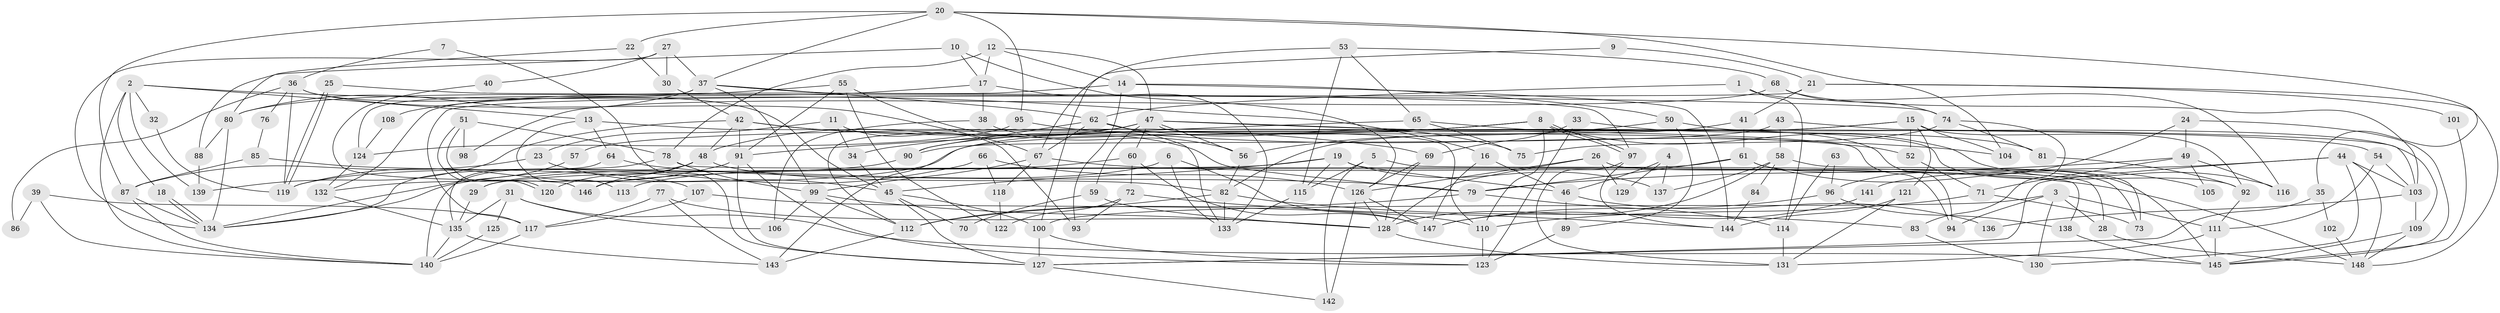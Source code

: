// coarse degree distribution, {4: 0.18446601941747573, 6: 0.14563106796116504, 8: 0.04854368932038835, 3: 0.21359223300970873, 2: 0.11650485436893204, 10: 0.019417475728155338, 11: 0.019417475728155338, 7: 0.10679611650485436, 9: 0.019417475728155338, 5: 0.1262135922330097}
// Generated by graph-tools (version 1.1) at 2025/52/02/27/25 19:52:03]
// undirected, 148 vertices, 296 edges
graph export_dot {
graph [start="1"]
  node [color=gray90,style=filled];
  1;
  2;
  3;
  4;
  5;
  6;
  7;
  8;
  9;
  10;
  11;
  12;
  13;
  14;
  15;
  16;
  17;
  18;
  19;
  20;
  21;
  22;
  23;
  24;
  25;
  26;
  27;
  28;
  29;
  30;
  31;
  32;
  33;
  34;
  35;
  36;
  37;
  38;
  39;
  40;
  41;
  42;
  43;
  44;
  45;
  46;
  47;
  48;
  49;
  50;
  51;
  52;
  53;
  54;
  55;
  56;
  57;
  58;
  59;
  60;
  61;
  62;
  63;
  64;
  65;
  66;
  67;
  68;
  69;
  70;
  71;
  72;
  73;
  74;
  75;
  76;
  77;
  78;
  79;
  80;
  81;
  82;
  83;
  84;
  85;
  86;
  87;
  88;
  89;
  90;
  91;
  92;
  93;
  94;
  95;
  96;
  97;
  98;
  99;
  100;
  101;
  102;
  103;
  104;
  105;
  106;
  107;
  108;
  109;
  110;
  111;
  112;
  113;
  114;
  115;
  116;
  117;
  118;
  119;
  120;
  121;
  122;
  123;
  124;
  125;
  126;
  127;
  128;
  129;
  130;
  131;
  132;
  133;
  134;
  135;
  136;
  137;
  138;
  139;
  140;
  141;
  142;
  143;
  144;
  145;
  146;
  147;
  148;
  1 -- 116;
  1 -- 62;
  1 -- 114;
  2 -- 13;
  2 -- 140;
  2 -- 16;
  2 -- 18;
  2 -- 32;
  2 -- 139;
  3 -- 111;
  3 -- 100;
  3 -- 28;
  3 -- 94;
  3 -- 130;
  4 -- 137;
  4 -- 46;
  4 -- 129;
  5 -- 115;
  5 -- 28;
  5 -- 142;
  6 -- 133;
  6 -- 147;
  6 -- 29;
  7 -- 127;
  7 -- 36;
  8 -- 90;
  8 -- 97;
  8 -- 97;
  8 -- 34;
  8 -- 110;
  8 -- 116;
  8 -- 143;
  9 -- 67;
  9 -- 21;
  10 -- 126;
  10 -- 88;
  10 -- 17;
  11 -- 23;
  11 -- 93;
  11 -- 34;
  12 -- 14;
  12 -- 47;
  12 -- 17;
  12 -- 78;
  13 -- 94;
  13 -- 64;
  13 -- 113;
  14 -- 132;
  14 -- 50;
  14 -- 93;
  14 -- 144;
  15 -- 92;
  15 -- 121;
  15 -- 52;
  15 -- 57;
  15 -- 104;
  15 -- 132;
  16 -- 147;
  16 -- 46;
  17 -- 38;
  17 -- 108;
  17 -- 133;
  18 -- 134;
  18 -- 134;
  19 -- 115;
  19 -- 45;
  19 -- 29;
  19 -- 46;
  19 -- 137;
  20 -- 104;
  20 -- 37;
  20 -- 22;
  20 -- 35;
  20 -- 87;
  20 -- 95;
  21 -- 148;
  21 -- 117;
  21 -- 41;
  21 -- 101;
  22 -- 80;
  22 -- 30;
  23 -- 45;
  23 -- 87;
  24 -- 96;
  24 -- 49;
  24 -- 145;
  25 -- 119;
  25 -- 119;
  25 -- 74;
  26 -- 128;
  26 -- 126;
  26 -- 73;
  26 -- 129;
  27 -- 30;
  27 -- 134;
  27 -- 37;
  27 -- 40;
  28 -- 148;
  29 -- 135;
  30 -- 42;
  31 -- 145;
  31 -- 135;
  31 -- 106;
  31 -- 125;
  32 -- 119;
  33 -- 69;
  33 -- 123;
  33 -- 81;
  34 -- 45;
  35 -- 127;
  35 -- 102;
  36 -- 67;
  36 -- 119;
  36 -- 45;
  36 -- 76;
  36 -- 86;
  37 -- 80;
  37 -- 62;
  37 -- 97;
  37 -- 99;
  37 -- 124;
  38 -- 106;
  38 -- 56;
  39 -- 117;
  39 -- 140;
  39 -- 86;
  40 -- 146;
  41 -- 61;
  41 -- 82;
  42 -- 48;
  42 -- 52;
  42 -- 69;
  42 -- 91;
  42 -- 139;
  43 -- 90;
  43 -- 103;
  43 -- 58;
  44 -- 148;
  44 -- 127;
  44 -- 103;
  44 -- 130;
  44 -- 141;
  45 -- 70;
  45 -- 100;
  45 -- 127;
  46 -- 89;
  46 -- 136;
  47 -- 92;
  47 -- 56;
  47 -- 48;
  47 -- 54;
  47 -- 59;
  47 -- 60;
  47 -- 110;
  47 -- 112;
  48 -- 140;
  48 -- 82;
  48 -- 120;
  48 -- 146;
  49 -- 79;
  49 -- 71;
  49 -- 105;
  49 -- 116;
  50 -- 56;
  50 -- 89;
  50 -- 109;
  51 -- 120;
  51 -- 120;
  51 -- 78;
  51 -- 98;
  52 -- 71;
  53 -- 100;
  53 -- 68;
  53 -- 65;
  53 -- 115;
  54 -- 103;
  54 -- 111;
  55 -- 79;
  55 -- 91;
  55 -- 80;
  55 -- 122;
  56 -- 82;
  57 -- 134;
  58 -- 128;
  58 -- 73;
  58 -- 84;
  58 -- 137;
  59 -- 128;
  59 -- 70;
  60 -- 72;
  60 -- 113;
  60 -- 147;
  61 -- 79;
  61 -- 145;
  61 -- 105;
  61 -- 146;
  62 -- 133;
  62 -- 67;
  62 -- 75;
  62 -- 90;
  63 -- 96;
  63 -- 114;
  64 -- 135;
  64 -- 79;
  65 -- 91;
  65 -- 75;
  65 -- 94;
  66 -- 126;
  66 -- 134;
  66 -- 118;
  67 -- 99;
  67 -- 118;
  67 -- 148;
  68 -- 74;
  68 -- 103;
  68 -- 98;
  69 -- 126;
  69 -- 128;
  71 -- 73;
  71 -- 110;
  72 -- 144;
  72 -- 122;
  72 -- 93;
  74 -- 75;
  74 -- 83;
  74 -- 81;
  76 -- 85;
  77 -- 143;
  77 -- 128;
  77 -- 117;
  78 -- 99;
  78 -- 134;
  78 -- 138;
  79 -- 114;
  79 -- 112;
  80 -- 134;
  80 -- 88;
  81 -- 92;
  82 -- 83;
  82 -- 112;
  82 -- 133;
  83 -- 130;
  84 -- 144;
  85 -- 87;
  85 -- 107;
  87 -- 134;
  87 -- 140;
  88 -- 139;
  89 -- 123;
  90 -- 119;
  91 -- 123;
  91 -- 119;
  91 -- 127;
  92 -- 111;
  95 -- 124;
  95 -- 104;
  96 -- 138;
  96 -- 147;
  97 -- 131;
  97 -- 144;
  99 -- 112;
  99 -- 106;
  99 -- 128;
  100 -- 127;
  100 -- 123;
  101 -- 145;
  102 -- 148;
  103 -- 109;
  103 -- 136;
  107 -- 117;
  107 -- 110;
  108 -- 124;
  109 -- 145;
  109 -- 148;
  110 -- 123;
  111 -- 131;
  111 -- 145;
  112 -- 143;
  114 -- 131;
  115 -- 133;
  117 -- 140;
  118 -- 122;
  121 -- 131;
  121 -- 144;
  124 -- 132;
  125 -- 140;
  126 -- 142;
  126 -- 128;
  126 -- 147;
  127 -- 142;
  128 -- 131;
  132 -- 135;
  135 -- 143;
  135 -- 140;
  138 -- 145;
  141 -- 147;
}
